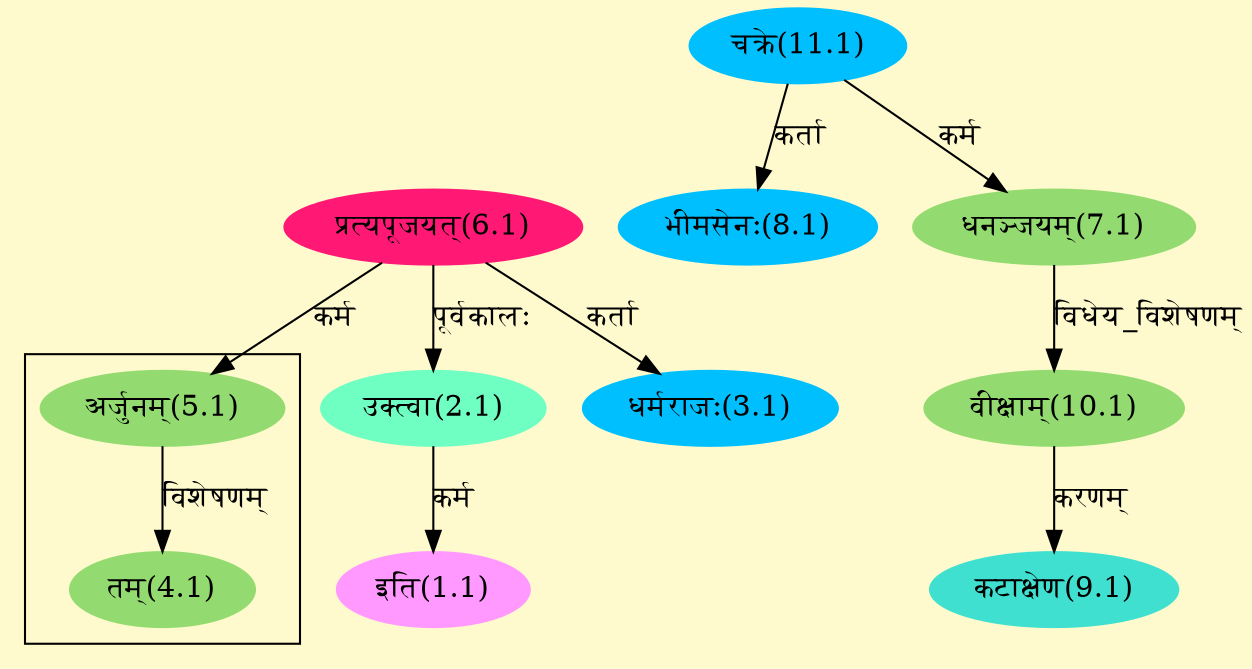 digraph G{
rankdir=BT;
 compound=true;
 bgcolor="lemonchiffon1";

subgraph cluster_1{
Node4_1 [style=filled, color="#93DB70" label = "तम्(4.1)"]
Node5_1 [style=filled, color="#93DB70" label = "अर्जुनम्(5.1)"]

}
Node1_1 [style=filled, color="#FF99FF" label = "इति(1.1)"]
Node2_1 [style=filled, color="#6FFFC3" label = "उक्त्वा(2.1)"]
Node6_1 [style=filled, color="#FF1975" label = "प्रत्यपूजयत्(6.1)"]
Node3_1 [style=filled, color="#00BFFF" label = "धर्मराजः(3.1)"]
Node5_1 [style=filled, color="#93DB70" label = "अर्जुनम्(5.1)"]
Node7_1 [style=filled, color="#93DB70" label = "धनञ्जयम्(7.1)"]
Node11_1 [style=filled, color="#00BFFF" label = "चक्रे(11.1)"]
Node8_1 [style=filled, color="#00BFFF" label = "भीमसेनः(8.1)"]
Node9_1 [style=filled, color="#40E0D0" label = "कटाक्षेण(9.1)"]
Node10_1 [style=filled, color="#93DB70" label = "वीक्षाम्(10.1)"]
/* Start of Relations section */

Node1_1 -> Node2_1 [  label="कर्म"  dir="back" ]
Node2_1 -> Node6_1 [  label="पूर्वकालः"  dir="back" ]
Node3_1 -> Node6_1 [  label="कर्ता"  dir="back" ]
Node4_1 -> Node5_1 [  label="विशेषणम्"  dir="back" ]
Node5_1 -> Node6_1 [  label="कर्म"  dir="back" ]
Node7_1 -> Node11_1 [  label="कर्म"  dir="back" ]
Node8_1 -> Node11_1 [  label="कर्ता"  dir="back" ]
Node9_1 -> Node10_1 [  label="करणम्"  dir="back" ]
Node10_1 -> Node7_1 [  label="विधेय_विशेषणम्"  dir="back" ]
}
